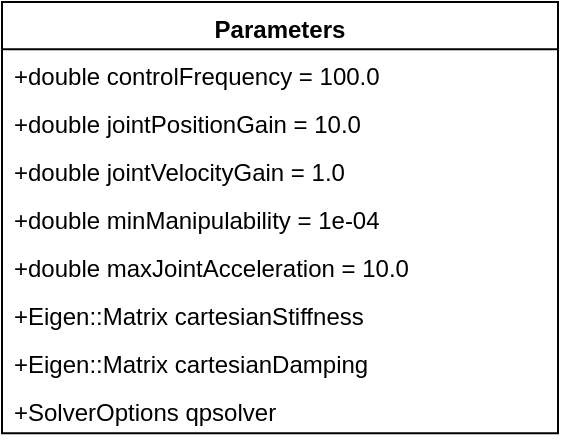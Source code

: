 <mxfile version="22.1.2" type="device">
  <diagram name="Page-1" id="nI6glAh-BrRAY43IHI7o">
    <mxGraphModel dx="884" dy="563" grid="1" gridSize="10" guides="1" tooltips="1" connect="1" arrows="1" fold="1" page="1" pageScale="1" pageWidth="827" pageHeight="1169" math="0" shadow="0">
      <root>
        <mxCell id="0" />
        <mxCell id="1" parent="0" />
        <mxCell id="P-PdjG4moJ6nt3oBREXL-1" value="Parameters" style="swimlane;fontStyle=1;align=center;verticalAlign=top;childLayout=stackLayout;horizontal=1;startSize=23.684;horizontalStack=0;resizeParent=1;resizeParentMax=0;resizeLast=0;collapsible=0;marginBottom=0;" vertex="1" parent="1">
          <mxGeometry x="90" y="70" width="278" height="215.684" as="geometry" />
        </mxCell>
        <mxCell id="P-PdjG4moJ6nt3oBREXL-2" value="+double controlFrequency = 100.0" style="text;strokeColor=none;fillColor=none;align=left;verticalAlign=top;spacingLeft=4;spacingRight=4;overflow=hidden;rotatable=0;points=[[0,0.5],[1,0.5]];portConstraint=eastwest;" vertex="1" parent="P-PdjG4moJ6nt3oBREXL-1">
          <mxGeometry y="23.684" width="278" height="24" as="geometry" />
        </mxCell>
        <mxCell id="P-PdjG4moJ6nt3oBREXL-3" value="+double jointPositionGain = 10.0" style="text;strokeColor=none;fillColor=none;align=left;verticalAlign=top;spacingLeft=4;spacingRight=4;overflow=hidden;rotatable=0;points=[[0,0.5],[1,0.5]];portConstraint=eastwest;" vertex="1" parent="P-PdjG4moJ6nt3oBREXL-1">
          <mxGeometry y="47.684" width="278" height="24" as="geometry" />
        </mxCell>
        <mxCell id="P-PdjG4moJ6nt3oBREXL-4" value="+double jointVelocityGain = 1.0" style="text;strokeColor=none;fillColor=none;align=left;verticalAlign=top;spacingLeft=4;spacingRight=4;overflow=hidden;rotatable=0;points=[[0,0.5],[1,0.5]];portConstraint=eastwest;" vertex="1" parent="P-PdjG4moJ6nt3oBREXL-1">
          <mxGeometry y="71.684" width="278" height="24" as="geometry" />
        </mxCell>
        <mxCell id="P-PdjG4moJ6nt3oBREXL-5" value="+double minManipulability = 1e-04" style="text;strokeColor=none;fillColor=none;align=left;verticalAlign=top;spacingLeft=4;spacingRight=4;overflow=hidden;rotatable=0;points=[[0,0.5],[1,0.5]];portConstraint=eastwest;" vertex="1" parent="P-PdjG4moJ6nt3oBREXL-1">
          <mxGeometry y="95.684" width="278" height="24" as="geometry" />
        </mxCell>
        <mxCell id="P-PdjG4moJ6nt3oBREXL-6" value="+double maxJointAcceleration = 10.0" style="text;strokeColor=none;fillColor=none;align=left;verticalAlign=top;spacingLeft=4;spacingRight=4;overflow=hidden;rotatable=0;points=[[0,0.5],[1,0.5]];portConstraint=eastwest;" vertex="1" parent="P-PdjG4moJ6nt3oBREXL-1">
          <mxGeometry y="119.684" width="278" height="24" as="geometry" />
        </mxCell>
        <mxCell id="P-PdjG4moJ6nt3oBREXL-7" value="+Eigen::Matrix cartesianStiffness" style="text;strokeColor=none;fillColor=none;align=left;verticalAlign=top;spacingLeft=4;spacingRight=4;overflow=hidden;rotatable=0;points=[[0,0.5],[1,0.5]];portConstraint=eastwest;" vertex="1" parent="P-PdjG4moJ6nt3oBREXL-1">
          <mxGeometry y="143.684" width="278" height="24" as="geometry" />
        </mxCell>
        <mxCell id="P-PdjG4moJ6nt3oBREXL-8" value="+Eigen::Matrix cartesianDamping" style="text;strokeColor=none;fillColor=none;align=left;verticalAlign=top;spacingLeft=4;spacingRight=4;overflow=hidden;rotatable=0;points=[[0,0.5],[1,0.5]];portConstraint=eastwest;" vertex="1" parent="P-PdjG4moJ6nt3oBREXL-1">
          <mxGeometry y="167.684" width="278" height="24" as="geometry" />
        </mxCell>
        <mxCell id="P-PdjG4moJ6nt3oBREXL-9" value="+SolverOptions qpsolver" style="text;strokeColor=none;fillColor=none;align=left;verticalAlign=top;spacingLeft=4;spacingRight=4;overflow=hidden;rotatable=0;points=[[0,0.5],[1,0.5]];portConstraint=eastwest;" vertex="1" parent="P-PdjG4moJ6nt3oBREXL-1">
          <mxGeometry y="191.684" width="278" height="24" as="geometry" />
        </mxCell>
      </root>
    </mxGraphModel>
  </diagram>
</mxfile>
